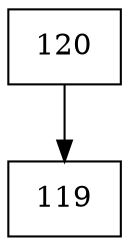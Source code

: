 digraph G {
  node [shape=record];
  node0 [label="{120}"];
  node0 -> node1;
  node1 [label="{119}"];
}
